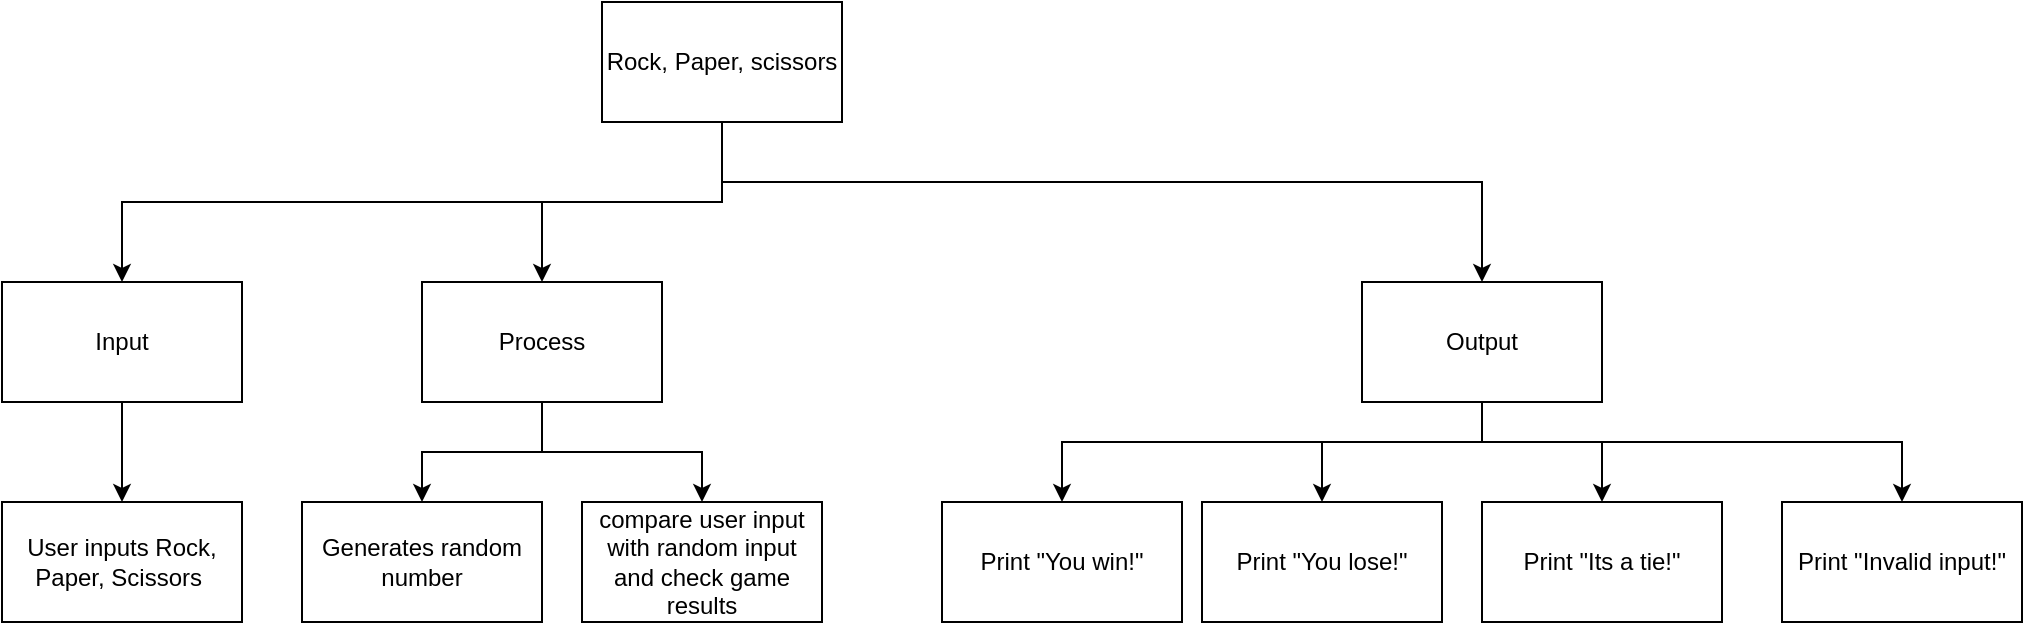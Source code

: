 <mxfile>
    <diagram id="GtqBTNbU-D7lXZJPljA-" name="Page-1">
        <mxGraphModel dx="974" dy="642" grid="1" gridSize="10" guides="1" tooltips="1" connect="1" arrows="1" fold="1" page="1" pageScale="1" pageWidth="850" pageHeight="1100" math="0" shadow="0">
            <root>
                <mxCell id="0"/>
                <mxCell id="1" parent="0"/>
                <mxCell id="11" style="edgeStyle=orthogonalEdgeStyle;html=1;entryX=0.5;entryY=0;entryDx=0;entryDy=0;rounded=0;" edge="1" parent="1" source="6" target="9">
                    <mxGeometry relative="1" as="geometry"/>
                </mxCell>
                <mxCell id="12" style="edgeStyle=orthogonalEdgeStyle;rounded=0;html=1;" edge="1" parent="1" source="6" target="7">
                    <mxGeometry relative="1" as="geometry">
                        <Array as="points">
                            <mxPoint x="470" y="320"/>
                            <mxPoint x="170" y="320"/>
                        </Array>
                    </mxGeometry>
                </mxCell>
                <mxCell id="22" style="edgeStyle=orthogonalEdgeStyle;rounded=0;html=1;entryX=0.5;entryY=0;entryDx=0;entryDy=0;" edge="1" parent="1" source="6" target="17">
                    <mxGeometry relative="1" as="geometry">
                        <Array as="points">
                            <mxPoint x="470" y="310"/>
                            <mxPoint x="850" y="310"/>
                        </Array>
                    </mxGeometry>
                </mxCell>
                <mxCell id="6" value="Rock, Paper, scissors" style="whiteSpace=wrap;html=1;" vertex="1" parent="1">
                    <mxGeometry x="410" y="220" width="120" height="60" as="geometry"/>
                </mxCell>
                <mxCell id="13" style="edgeStyle=orthogonalEdgeStyle;rounded=0;html=1;entryX=0.5;entryY=0;entryDx=0;entryDy=0;" edge="1" parent="1" source="7" target="10">
                    <mxGeometry relative="1" as="geometry"/>
                </mxCell>
                <mxCell id="7" value="Input" style="whiteSpace=wrap;html=1;" vertex="1" parent="1">
                    <mxGeometry x="110" y="360" width="120" height="60" as="geometry"/>
                </mxCell>
                <mxCell id="8" value="Generates random number" style="whiteSpace=wrap;html=1;" vertex="1" parent="1">
                    <mxGeometry x="260" y="470" width="120" height="60" as="geometry"/>
                </mxCell>
                <mxCell id="15" style="edgeStyle=orthogonalEdgeStyle;rounded=0;html=1;entryX=0.5;entryY=0;entryDx=0;entryDy=0;" edge="1" parent="1" source="9" target="8">
                    <mxGeometry relative="1" as="geometry"/>
                </mxCell>
                <mxCell id="16" style="edgeStyle=orthogonalEdgeStyle;rounded=0;html=1;entryX=0.5;entryY=0;entryDx=0;entryDy=0;" edge="1" parent="1" source="9" target="14">
                    <mxGeometry relative="1" as="geometry"/>
                </mxCell>
                <mxCell id="9" value="Process" style="whiteSpace=wrap;html=1;" vertex="1" parent="1">
                    <mxGeometry x="320" y="360" width="120" height="60" as="geometry"/>
                </mxCell>
                <mxCell id="10" value="User inputs Rock, Paper, Scissors&amp;nbsp;" style="whiteSpace=wrap;html=1;" vertex="1" parent="1">
                    <mxGeometry x="110" y="470" width="120" height="60" as="geometry"/>
                </mxCell>
                <mxCell id="14" value="compare user input with random input and check game results" style="whiteSpace=wrap;html=1;" vertex="1" parent="1">
                    <mxGeometry x="400" y="470" width="120" height="60" as="geometry"/>
                </mxCell>
                <mxCell id="23" style="edgeStyle=orthogonalEdgeStyle;rounded=0;html=1;" edge="1" parent="1" source="17" target="18">
                    <mxGeometry relative="1" as="geometry">
                        <Array as="points">
                            <mxPoint x="850" y="440"/>
                            <mxPoint x="640" y="440"/>
                        </Array>
                    </mxGeometry>
                </mxCell>
                <mxCell id="24" style="edgeStyle=orthogonalEdgeStyle;rounded=0;html=1;" edge="1" parent="1" source="17" target="19">
                    <mxGeometry relative="1" as="geometry">
                        <Array as="points">
                            <mxPoint x="850" y="440"/>
                            <mxPoint x="770" y="440"/>
                        </Array>
                    </mxGeometry>
                </mxCell>
                <mxCell id="25" style="edgeStyle=orthogonalEdgeStyle;rounded=0;html=1;" edge="1" parent="1" source="17" target="20">
                    <mxGeometry relative="1" as="geometry">
                        <Array as="points">
                            <mxPoint x="850" y="440"/>
                            <mxPoint x="910" y="440"/>
                        </Array>
                    </mxGeometry>
                </mxCell>
                <mxCell id="26" style="edgeStyle=orthogonalEdgeStyle;rounded=0;html=1;" edge="1" parent="1" source="17" target="21">
                    <mxGeometry relative="1" as="geometry">
                        <Array as="points">
                            <mxPoint x="850" y="440"/>
                            <mxPoint x="1060" y="440"/>
                        </Array>
                    </mxGeometry>
                </mxCell>
                <mxCell id="17" value="Output" style="whiteSpace=wrap;html=1;" vertex="1" parent="1">
                    <mxGeometry x="790" y="360" width="120" height="60" as="geometry"/>
                </mxCell>
                <mxCell id="18" value="Print &quot;You win!&quot;" style="whiteSpace=wrap;html=1;" vertex="1" parent="1">
                    <mxGeometry x="580" y="470" width="120" height="60" as="geometry"/>
                </mxCell>
                <mxCell id="19" value="Print &quot;You lose!&quot;" style="whiteSpace=wrap;html=1;" vertex="1" parent="1">
                    <mxGeometry x="710" y="470" width="120" height="60" as="geometry"/>
                </mxCell>
                <mxCell id="20" value="Print &quot;Its a tie!&quot;" style="whiteSpace=wrap;html=1;" vertex="1" parent="1">
                    <mxGeometry x="850" y="470" width="120" height="60" as="geometry"/>
                </mxCell>
                <mxCell id="21" value="Print &quot;Invalid input!&quot;" style="whiteSpace=wrap;html=1;" vertex="1" parent="1">
                    <mxGeometry x="1000" y="470" width="120" height="60" as="geometry"/>
                </mxCell>
            </root>
        </mxGraphModel>
    </diagram>
</mxfile>
